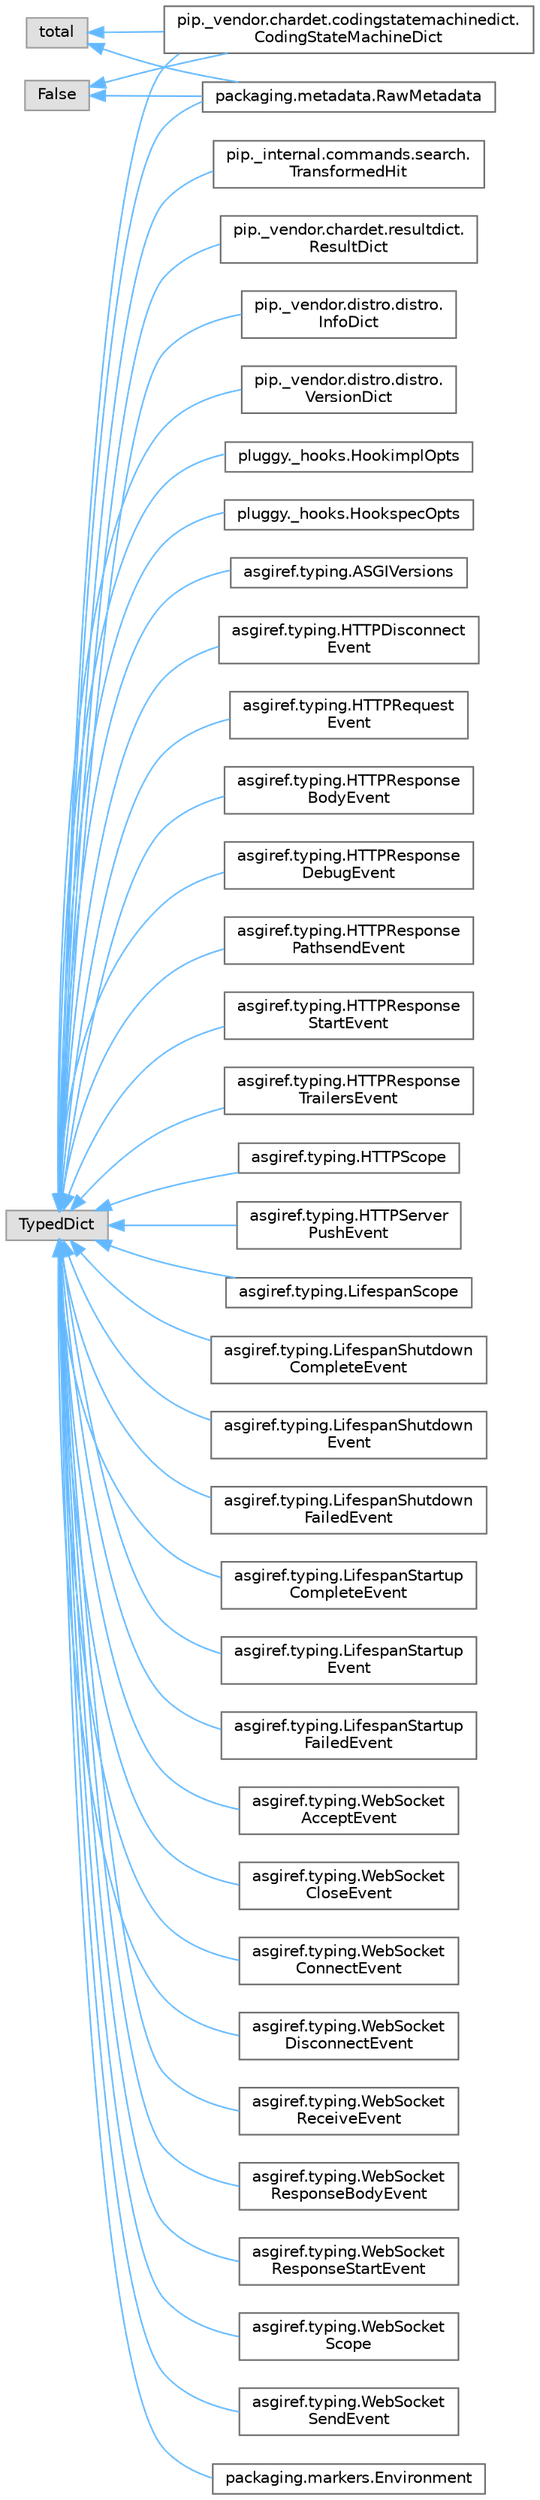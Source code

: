 digraph "Graphical Class Hierarchy"
{
 // LATEX_PDF_SIZE
  bgcolor="transparent";
  edge [fontname=Helvetica,fontsize=10,labelfontname=Helvetica,labelfontsize=10];
  node [fontname=Helvetica,fontsize=10,shape=box,height=0.2,width=0.4];
  rankdir="LR";
  Node0 [id="Node000000",label="False",height=0.2,width=0.4,color="grey60", fillcolor="#E0E0E0", style="filled",tooltip=" "];
  Node0 -> Node1 [id="edge1827_Node000000_Node000001",dir="back",color="steelblue1",style="solid",tooltip=" "];
  Node1 [id="Node000001",label="packaging.metadata.RawMetadata",height=0.2,width=0.4,color="grey40", fillcolor="white", style="filled",URL="$classpackaging_1_1metadata_1_1_raw_metadata.html",tooltip=" "];
  Node0 -> Node3 [id="edge1828_Node000000_Node000003",dir="back",color="steelblue1",style="solid",tooltip=" "];
  Node3 [id="Node000003",label="pip._vendor.chardet.codingstatemachinedict.\lCodingStateMachineDict",height=0.2,width=0.4,color="grey40", fillcolor="white", style="filled",URL="$classpip_1_1__vendor_1_1chardet_1_1codingstatemachinedict_1_1_coding_state_machine_dict.html",tooltip=" "];
  Node2 [id="Node000002",label="total",height=0.2,width=0.4,color="grey60", fillcolor="#E0E0E0", style="filled",tooltip=" "];
  Node2 -> Node1 [id="edge1829_Node000002_Node000001",dir="back",color="steelblue1",style="solid",tooltip=" "];
  Node2 -> Node3 [id="edge1830_Node000002_Node000003",dir="back",color="steelblue1",style="solid",tooltip=" "];
  Node4 [id="Node000004",label="TypedDict",height=0.2,width=0.4,color="grey60", fillcolor="#E0E0E0", style="filled",tooltip=" "];
  Node4 -> Node5 [id="edge1831_Node000004_Node000005",dir="back",color="steelblue1",style="solid",tooltip=" "];
  Node5 [id="Node000005",label="asgiref.typing.ASGIVersions",height=0.2,width=0.4,color="grey40", fillcolor="white", style="filled",URL="$classasgiref_1_1typing_1_1_a_s_g_i_versions.html",tooltip=" "];
  Node4 -> Node6 [id="edge1832_Node000004_Node000006",dir="back",color="steelblue1",style="solid",tooltip=" "];
  Node6 [id="Node000006",label="asgiref.typing.HTTPDisconnect\lEvent",height=0.2,width=0.4,color="grey40", fillcolor="white", style="filled",URL="$classasgiref_1_1typing_1_1_h_t_t_p_disconnect_event.html",tooltip=" "];
  Node4 -> Node7 [id="edge1833_Node000004_Node000007",dir="back",color="steelblue1",style="solid",tooltip=" "];
  Node7 [id="Node000007",label="asgiref.typing.HTTPRequest\lEvent",height=0.2,width=0.4,color="grey40", fillcolor="white", style="filled",URL="$classasgiref_1_1typing_1_1_h_t_t_p_request_event.html",tooltip=" "];
  Node4 -> Node8 [id="edge1834_Node000004_Node000008",dir="back",color="steelblue1",style="solid",tooltip=" "];
  Node8 [id="Node000008",label="asgiref.typing.HTTPResponse\lBodyEvent",height=0.2,width=0.4,color="grey40", fillcolor="white", style="filled",URL="$classasgiref_1_1typing_1_1_h_t_t_p_response_body_event.html",tooltip=" "];
  Node4 -> Node9 [id="edge1835_Node000004_Node000009",dir="back",color="steelblue1",style="solid",tooltip=" "];
  Node9 [id="Node000009",label="asgiref.typing.HTTPResponse\lDebugEvent",height=0.2,width=0.4,color="grey40", fillcolor="white", style="filled",URL="$classasgiref_1_1typing_1_1_h_t_t_p_response_debug_event.html",tooltip=" "];
  Node4 -> Node10 [id="edge1836_Node000004_Node000010",dir="back",color="steelblue1",style="solid",tooltip=" "];
  Node10 [id="Node000010",label="asgiref.typing.HTTPResponse\lPathsendEvent",height=0.2,width=0.4,color="grey40", fillcolor="white", style="filled",URL="$classasgiref_1_1typing_1_1_h_t_t_p_response_pathsend_event.html",tooltip=" "];
  Node4 -> Node11 [id="edge1837_Node000004_Node000011",dir="back",color="steelblue1",style="solid",tooltip=" "];
  Node11 [id="Node000011",label="asgiref.typing.HTTPResponse\lStartEvent",height=0.2,width=0.4,color="grey40", fillcolor="white", style="filled",URL="$classasgiref_1_1typing_1_1_h_t_t_p_response_start_event.html",tooltip=" "];
  Node4 -> Node12 [id="edge1838_Node000004_Node000012",dir="back",color="steelblue1",style="solid",tooltip=" "];
  Node12 [id="Node000012",label="asgiref.typing.HTTPResponse\lTrailersEvent",height=0.2,width=0.4,color="grey40", fillcolor="white", style="filled",URL="$classasgiref_1_1typing_1_1_h_t_t_p_response_trailers_event.html",tooltip=" "];
  Node4 -> Node13 [id="edge1839_Node000004_Node000013",dir="back",color="steelblue1",style="solid",tooltip=" "];
  Node13 [id="Node000013",label="asgiref.typing.HTTPScope",height=0.2,width=0.4,color="grey40", fillcolor="white", style="filled",URL="$classasgiref_1_1typing_1_1_h_t_t_p_scope.html",tooltip=" "];
  Node4 -> Node14 [id="edge1840_Node000004_Node000014",dir="back",color="steelblue1",style="solid",tooltip=" "];
  Node14 [id="Node000014",label="asgiref.typing.HTTPServer\lPushEvent",height=0.2,width=0.4,color="grey40", fillcolor="white", style="filled",URL="$classasgiref_1_1typing_1_1_h_t_t_p_server_push_event.html",tooltip=" "];
  Node4 -> Node15 [id="edge1841_Node000004_Node000015",dir="back",color="steelblue1",style="solid",tooltip=" "];
  Node15 [id="Node000015",label="asgiref.typing.LifespanScope",height=0.2,width=0.4,color="grey40", fillcolor="white", style="filled",URL="$classasgiref_1_1typing_1_1_lifespan_scope.html",tooltip=" "];
  Node4 -> Node16 [id="edge1842_Node000004_Node000016",dir="back",color="steelblue1",style="solid",tooltip=" "];
  Node16 [id="Node000016",label="asgiref.typing.LifespanShutdown\lCompleteEvent",height=0.2,width=0.4,color="grey40", fillcolor="white", style="filled",URL="$classasgiref_1_1typing_1_1_lifespan_shutdown_complete_event.html",tooltip=" "];
  Node4 -> Node17 [id="edge1843_Node000004_Node000017",dir="back",color="steelblue1",style="solid",tooltip=" "];
  Node17 [id="Node000017",label="asgiref.typing.LifespanShutdown\lEvent",height=0.2,width=0.4,color="grey40", fillcolor="white", style="filled",URL="$classasgiref_1_1typing_1_1_lifespan_shutdown_event.html",tooltip=" "];
  Node4 -> Node18 [id="edge1844_Node000004_Node000018",dir="back",color="steelblue1",style="solid",tooltip=" "];
  Node18 [id="Node000018",label="asgiref.typing.LifespanShutdown\lFailedEvent",height=0.2,width=0.4,color="grey40", fillcolor="white", style="filled",URL="$classasgiref_1_1typing_1_1_lifespan_shutdown_failed_event.html",tooltip=" "];
  Node4 -> Node19 [id="edge1845_Node000004_Node000019",dir="back",color="steelblue1",style="solid",tooltip=" "];
  Node19 [id="Node000019",label="asgiref.typing.LifespanStartup\lCompleteEvent",height=0.2,width=0.4,color="grey40", fillcolor="white", style="filled",URL="$classasgiref_1_1typing_1_1_lifespan_startup_complete_event.html",tooltip=" "];
  Node4 -> Node20 [id="edge1846_Node000004_Node000020",dir="back",color="steelblue1",style="solid",tooltip=" "];
  Node20 [id="Node000020",label="asgiref.typing.LifespanStartup\lEvent",height=0.2,width=0.4,color="grey40", fillcolor="white", style="filled",URL="$classasgiref_1_1typing_1_1_lifespan_startup_event.html",tooltip=" "];
  Node4 -> Node21 [id="edge1847_Node000004_Node000021",dir="back",color="steelblue1",style="solid",tooltip=" "];
  Node21 [id="Node000021",label="asgiref.typing.LifespanStartup\lFailedEvent",height=0.2,width=0.4,color="grey40", fillcolor="white", style="filled",URL="$classasgiref_1_1typing_1_1_lifespan_startup_failed_event.html",tooltip=" "];
  Node4 -> Node22 [id="edge1848_Node000004_Node000022",dir="back",color="steelblue1",style="solid",tooltip=" "];
  Node22 [id="Node000022",label="asgiref.typing.WebSocket\lAcceptEvent",height=0.2,width=0.4,color="grey40", fillcolor="white", style="filled",URL="$classasgiref_1_1typing_1_1_web_socket_accept_event.html",tooltip=" "];
  Node4 -> Node23 [id="edge1849_Node000004_Node000023",dir="back",color="steelblue1",style="solid",tooltip=" "];
  Node23 [id="Node000023",label="asgiref.typing.WebSocket\lCloseEvent",height=0.2,width=0.4,color="grey40", fillcolor="white", style="filled",URL="$classasgiref_1_1typing_1_1_web_socket_close_event.html",tooltip=" "];
  Node4 -> Node24 [id="edge1850_Node000004_Node000024",dir="back",color="steelblue1",style="solid",tooltip=" "];
  Node24 [id="Node000024",label="asgiref.typing.WebSocket\lConnectEvent",height=0.2,width=0.4,color="grey40", fillcolor="white", style="filled",URL="$classasgiref_1_1typing_1_1_web_socket_connect_event.html",tooltip=" "];
  Node4 -> Node25 [id="edge1851_Node000004_Node000025",dir="back",color="steelblue1",style="solid",tooltip=" "];
  Node25 [id="Node000025",label="asgiref.typing.WebSocket\lDisconnectEvent",height=0.2,width=0.4,color="grey40", fillcolor="white", style="filled",URL="$classasgiref_1_1typing_1_1_web_socket_disconnect_event.html",tooltip=" "];
  Node4 -> Node26 [id="edge1852_Node000004_Node000026",dir="back",color="steelblue1",style="solid",tooltip=" "];
  Node26 [id="Node000026",label="asgiref.typing.WebSocket\lReceiveEvent",height=0.2,width=0.4,color="grey40", fillcolor="white", style="filled",URL="$classasgiref_1_1typing_1_1_web_socket_receive_event.html",tooltip=" "];
  Node4 -> Node27 [id="edge1853_Node000004_Node000027",dir="back",color="steelblue1",style="solid",tooltip=" "];
  Node27 [id="Node000027",label="asgiref.typing.WebSocket\lResponseBodyEvent",height=0.2,width=0.4,color="grey40", fillcolor="white", style="filled",URL="$classasgiref_1_1typing_1_1_web_socket_response_body_event.html",tooltip=" "];
  Node4 -> Node28 [id="edge1854_Node000004_Node000028",dir="back",color="steelblue1",style="solid",tooltip=" "];
  Node28 [id="Node000028",label="asgiref.typing.WebSocket\lResponseStartEvent",height=0.2,width=0.4,color="grey40", fillcolor="white", style="filled",URL="$classasgiref_1_1typing_1_1_web_socket_response_start_event.html",tooltip=" "];
  Node4 -> Node29 [id="edge1855_Node000004_Node000029",dir="back",color="steelblue1",style="solid",tooltip=" "];
  Node29 [id="Node000029",label="asgiref.typing.WebSocket\lScope",height=0.2,width=0.4,color="grey40", fillcolor="white", style="filled",URL="$classasgiref_1_1typing_1_1_web_socket_scope.html",tooltip=" "];
  Node4 -> Node30 [id="edge1856_Node000004_Node000030",dir="back",color="steelblue1",style="solid",tooltip=" "];
  Node30 [id="Node000030",label="asgiref.typing.WebSocket\lSendEvent",height=0.2,width=0.4,color="grey40", fillcolor="white", style="filled",URL="$classasgiref_1_1typing_1_1_web_socket_send_event.html",tooltip=" "];
  Node4 -> Node31 [id="edge1857_Node000004_Node000031",dir="back",color="steelblue1",style="solid",tooltip=" "];
  Node31 [id="Node000031",label="packaging.markers.Environment",height=0.2,width=0.4,color="grey40", fillcolor="white", style="filled",URL="$classpackaging_1_1markers_1_1_environment.html",tooltip=" "];
  Node4 -> Node1 [id="edge1858_Node000004_Node000001",dir="back",color="steelblue1",style="solid",tooltip=" "];
  Node4 -> Node32 [id="edge1859_Node000004_Node000032",dir="back",color="steelblue1",style="solid",tooltip=" "];
  Node32 [id="Node000032",label="pip._internal.commands.search.\lTransformedHit",height=0.2,width=0.4,color="grey40", fillcolor="white", style="filled",URL="$classpip_1_1__internal_1_1commands_1_1search_1_1_transformed_hit.html",tooltip=" "];
  Node4 -> Node3 [id="edge1860_Node000004_Node000003",dir="back",color="steelblue1",style="solid",tooltip=" "];
  Node4 -> Node33 [id="edge1861_Node000004_Node000033",dir="back",color="steelblue1",style="solid",tooltip=" "];
  Node33 [id="Node000033",label="pip._vendor.chardet.resultdict.\lResultDict",height=0.2,width=0.4,color="grey40", fillcolor="white", style="filled",URL="$classpip_1_1__vendor_1_1chardet_1_1resultdict_1_1_result_dict.html",tooltip=" "];
  Node4 -> Node34 [id="edge1862_Node000004_Node000034",dir="back",color="steelblue1",style="solid",tooltip=" "];
  Node34 [id="Node000034",label="pip._vendor.distro.distro.\lInfoDict",height=0.2,width=0.4,color="grey40", fillcolor="white", style="filled",URL="$classpip_1_1__vendor_1_1distro_1_1distro_1_1_info_dict.html",tooltip=" "];
  Node4 -> Node35 [id="edge1863_Node000004_Node000035",dir="back",color="steelblue1",style="solid",tooltip=" "];
  Node35 [id="Node000035",label="pip._vendor.distro.distro.\lVersionDict",height=0.2,width=0.4,color="grey40", fillcolor="white", style="filled",URL="$classpip_1_1__vendor_1_1distro_1_1distro_1_1_version_dict.html",tooltip=" "];
  Node4 -> Node36 [id="edge1864_Node000004_Node000036",dir="back",color="steelblue1",style="solid",tooltip=" "];
  Node36 [id="Node000036",label="pluggy._hooks.HookimplOpts",height=0.2,width=0.4,color="grey40", fillcolor="white", style="filled",URL="$classpluggy_1_1__hooks_1_1_hookimpl_opts.html",tooltip=" "];
  Node4 -> Node37 [id="edge1865_Node000004_Node000037",dir="back",color="steelblue1",style="solid",tooltip=" "];
  Node37 [id="Node000037",label="pluggy._hooks.HookspecOpts",height=0.2,width=0.4,color="grey40", fillcolor="white", style="filled",URL="$classpluggy_1_1__hooks_1_1_hookspec_opts.html",tooltip=" "];
}
